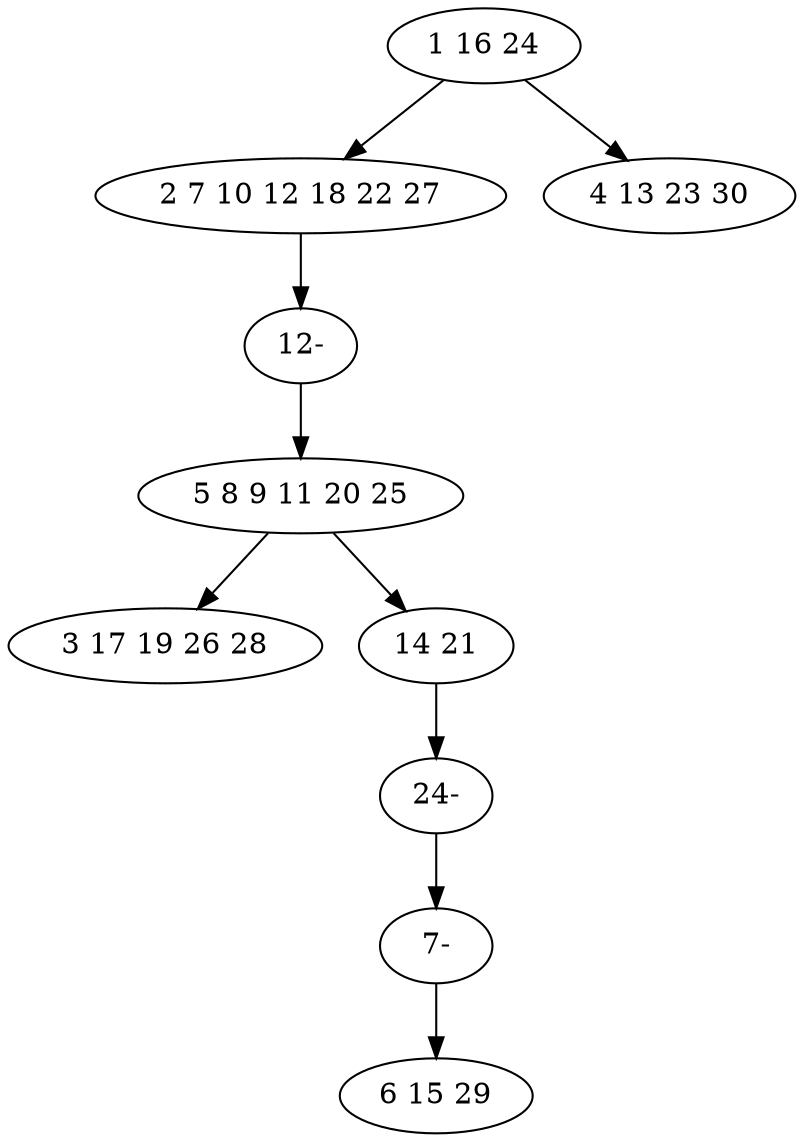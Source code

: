 digraph true_tree {
	"0" -> "1"
	"1" -> "8"
	"0" -> "3"
	"2" -> "4"
	"2" -> "5"
	"5" -> "7"
	"7" -> "9"
	"8" -> "2"
	"9" -> "6"
	"0" [label="1 16 24"];
	"1" [label="2 7 10 12 18 22 27"];
	"2" [label="5 8 9 11 20 25"];
	"3" [label="4 13 23 30"];
	"4" [label="3 17 19 26 28"];
	"5" [label="14 21"];
	"6" [label="6 15 29"];
	"7" [label="24-"];
	"8" [label="12-"];
	"9" [label="7-"];
}
